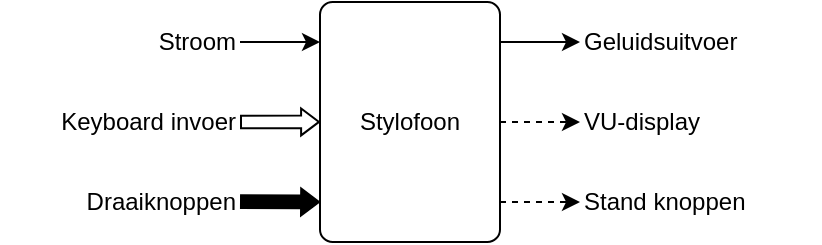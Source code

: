 <mxfile version="16.5.6" type="device" pages="2"><diagram id="CXAiaU7g_1fYf6GNwa4W" name="top-level"><mxGraphModel dx="463" dy="235" grid="1" gridSize="10" guides="1" tooltips="1" connect="1" arrows="1" fold="1" page="0" pageScale="1" pageWidth="1654" pageHeight="1169" background="#ffffff" math="0" shadow="0"><root><mxCell id="0"/><mxCell id="1" parent="0"/><mxCell id="qrh8sba8CN9Z8-7gvIo7-2" value="Stylofoon" style="rounded=1;whiteSpace=wrap;html=1;fontColor=#000000;strokeColor=#000000;fillColor=#FFFFFF;arcSize=7;" parent="1" vertex="1"><mxGeometry x="250" y="110" width="90" height="120" as="geometry"/></mxCell><mxCell id="qrh8sba8CN9Z8-7gvIo7-5" value="Keyboard invoer" style="text;html=1;strokeColor=none;fillColor=none;align=right;verticalAlign=middle;whiteSpace=wrap;rounded=0;fontColor=#000000;" parent="1" vertex="1"><mxGeometry x="90" y="160" width="120" height="20" as="geometry"/></mxCell><mxCell id="qrh8sba8CN9Z8-7gvIo7-6" value="Draaiknoppen" style="text;html=1;strokeColor=none;fillColor=none;align=right;verticalAlign=middle;whiteSpace=wrap;rounded=0;fontColor=#000000;" parent="1" vertex="1"><mxGeometry x="90" y="200" width="120" height="20" as="geometry"/></mxCell><mxCell id="qrh8sba8CN9Z8-7gvIo7-8" value="" style="shape=flexArrow;endArrow=classic;html=1;rounded=0;fontColor=#000000;strokeColor=#000000;exitX=1;exitY=0.5;exitDx=0;exitDy=0;width=6.369;endSize=2.65;endWidth=6.104;entryX=0;entryY=0.333;entryDx=0;entryDy=0;entryPerimeter=0;" parent="1" source="qrh8sba8CN9Z8-7gvIo7-5" edge="1"><mxGeometry width="50" height="50" relative="1" as="geometry"><mxPoint x="240" y="230" as="sourcePoint"/><mxPoint x="250" y="169.96" as="targetPoint"/></mxGeometry></mxCell><mxCell id="qrh8sba8CN9Z8-7gvIo7-10" value="" style="shape=flexArrow;endArrow=classic;html=1;rounded=0;fontColor=#000000;strokeColor=#000000;exitX=1;exitY=0.5;exitDx=0;exitDy=0;width=6.369;endSize=2.65;endWidth=6.104;entryX=0;entryY=0.667;entryDx=0;entryDy=0;entryPerimeter=0;fillColor=#000000;" parent="1" edge="1"><mxGeometry width="50" height="50" relative="1" as="geometry"><mxPoint x="210.0" y="209.78" as="sourcePoint"/><mxPoint x="250" y="210.04" as="targetPoint"/></mxGeometry></mxCell><mxCell id="qrh8sba8CN9Z8-7gvIo7-11" value="Geluidsuitvoer" style="text;html=1;strokeColor=none;fillColor=none;align=left;verticalAlign=middle;whiteSpace=wrap;rounded=0;fontColor=#000000;" parent="1" vertex="1"><mxGeometry x="380" y="120" width="120" height="20" as="geometry"/></mxCell><mxCell id="qrh8sba8CN9Z8-7gvIo7-12" value="VU-display" style="text;html=1;strokeColor=none;fillColor=none;align=left;verticalAlign=middle;whiteSpace=wrap;rounded=0;fontColor=#000000;" parent="1" vertex="1"><mxGeometry x="380" y="160" width="120" height="20" as="geometry"/></mxCell><mxCell id="qrh8sba8CN9Z8-7gvIo7-15" value="Stand knoppen" style="text;html=1;strokeColor=none;fillColor=none;align=left;verticalAlign=middle;whiteSpace=wrap;rounded=0;fontColor=#000000;" parent="1" vertex="1"><mxGeometry x="380" y="200" width="120" height="20" as="geometry"/></mxCell><mxCell id="qrh8sba8CN9Z8-7gvIo7-16" value="" style="endArrow=classic;html=1;rounded=0;fontColor=#000000;strokeColor=#000000;fillColor=#000000;entryX=0;entryY=0.5;entryDx=0;entryDy=0;exitX=1;exitY=0.167;exitDx=0;exitDy=0;exitPerimeter=0;" parent="1" source="qrh8sba8CN9Z8-7gvIo7-2" target="qrh8sba8CN9Z8-7gvIo7-11" edge="1"><mxGeometry width="50" height="50" relative="1" as="geometry"><mxPoint x="350" y="200" as="sourcePoint"/><mxPoint x="400" y="150" as="targetPoint"/></mxGeometry></mxCell><mxCell id="qrh8sba8CN9Z8-7gvIo7-18" value="" style="endArrow=classic;html=1;rounded=0;fontColor=#000000;strokeColor=#000000;fillColor=#000000;entryX=0;entryY=0.5;entryDx=0;entryDy=0;exitX=1;exitY=0.5;exitDx=0;exitDy=0;dashed=1;" parent="1" source="qrh8sba8CN9Z8-7gvIo7-2" target="qrh8sba8CN9Z8-7gvIo7-12" edge="1"><mxGeometry width="50" height="50" relative="1" as="geometry"><mxPoint x="350" y="170" as="sourcePoint"/><mxPoint x="370" y="170" as="targetPoint"/></mxGeometry></mxCell><mxCell id="qrh8sba8CN9Z8-7gvIo7-20" value="" style="endArrow=classic;html=1;rounded=0;fontColor=#000000;strokeColor=#000000;fillColor=#000000;entryX=0;entryY=0.5;entryDx=0;entryDy=0;exitX=1;exitY=0.833;exitDx=0;exitDy=0;exitPerimeter=0;dashed=1;" parent="1" source="qrh8sba8CN9Z8-7gvIo7-2" target="qrh8sba8CN9Z8-7gvIo7-15" edge="1"><mxGeometry width="50" height="50" relative="1" as="geometry"><mxPoint x="350" y="210" as="sourcePoint"/><mxPoint x="370" y="210" as="targetPoint"/></mxGeometry></mxCell><mxCell id="NJHgmT3vTMSUIE3-mSxT-1" value="Stroom" style="text;html=1;strokeColor=none;fillColor=none;align=right;verticalAlign=middle;whiteSpace=wrap;rounded=0;fontColor=#000000;" vertex="1" parent="1"><mxGeometry x="90" y="120" width="120" height="20" as="geometry"/></mxCell><mxCell id="NJHgmT3vTMSUIE3-mSxT-2" value="" style="endArrow=classic;html=1;rounded=0;fontColor=#000000;strokeColor=#000000;fillColor=#000000;exitX=1;exitY=0.5;exitDx=0;exitDy=0;entryX=0;entryY=0.167;entryDx=0;entryDy=0;entryPerimeter=0;" edge="1" parent="1" source="NJHgmT3vTMSUIE3-mSxT-1" target="qrh8sba8CN9Z8-7gvIo7-2"><mxGeometry width="50" height="50" relative="1" as="geometry"><mxPoint x="220" y="130" as="sourcePoint"/><mxPoint x="240" y="130" as="targetPoint"/></mxGeometry></mxCell></root></mxGraphModel></diagram><diagram id="KkUuUXUD8U2trlYYfMhd" name="level 2"><mxGraphModel dx="702" dy="486" grid="1" gridSize="10" guides="1" tooltips="1" connect="1" arrows="1" fold="1" page="0" pageScale="1" pageWidth="1654" pageHeight="1169" math="0" shadow="0"><root><mxCell id="8ruOD9V_Aks-1M0B5C2e-0"/><mxCell id="8ruOD9V_Aks-1M0B5C2e-1" parent="8ruOD9V_Aks-1M0B5C2e-0"/><mxCell id="PK7Iaao0IIeIsgbZCaRn-11" style="edgeStyle=orthogonalEdgeStyle;rounded=0;orthogonalLoop=1;jettySize=auto;html=1;exitX=1;exitY=0.5;exitDx=0;exitDy=0;entryX=0;entryY=0.5;entryDx=0;entryDy=0;strokeWidth=3;" edge="1" parent="8ruOD9V_Aks-1M0B5C2e-1" source="TVee5oXKfOcoxpqGso3R-0" target="TVee5oXKfOcoxpqGso3R-4"><mxGeometry relative="1" as="geometry"/></mxCell><mxCell id="TVee5oXKfOcoxpqGso3R-0" value="Versterker" style="rounded=1;whiteSpace=wrap;html=1;" vertex="1" parent="8ruOD9V_Aks-1M0B5C2e-1"><mxGeometry x="320" y="160" width="120" height="60" as="geometry"/></mxCell><mxCell id="PK7Iaao0IIeIsgbZCaRn-3" style="edgeStyle=orthogonalEdgeStyle;rounded=0;orthogonalLoop=1;jettySize=auto;html=1;exitX=1;exitY=0.5;exitDx=0;exitDy=0;entryX=0;entryY=0.5;entryDx=0;entryDy=0;strokeWidth=3;" edge="1" parent="8ruOD9V_Aks-1M0B5C2e-1" source="TVee5oXKfOcoxpqGso3R-1" target="PK7Iaao0IIeIsgbZCaRn-1"><mxGeometry relative="1" as="geometry"/></mxCell><mxCell id="TVee5oXKfOcoxpqGso3R-1" value="Arduino Uno&lt;br&gt;(synthesizer digitaal)" style="rounded=1;whiteSpace=wrap;html=1;" vertex="1" parent="8ruOD9V_Aks-1M0B5C2e-1"><mxGeometry y="160" width="120" height="60" as="geometry"/></mxCell><mxCell id="PK7Iaao0IIeIsgbZCaRn-4" style="edgeStyle=orthogonalEdgeStyle;rounded=0;orthogonalLoop=1;jettySize=auto;html=1;exitX=1;exitY=0.5;exitDx=0;exitDy=0;entryX=0;entryY=0.75;entryDx=0;entryDy=0;strokeWidth=3;" edge="1" parent="8ruOD9V_Aks-1M0B5C2e-1" source="TVee5oXKfOcoxpqGso3R-2" target="PK7Iaao0IIeIsgbZCaRn-1"><mxGeometry relative="1" as="geometry"/></mxCell><mxCell id="TVee5oXKfOcoxpqGso3R-2" value="555 timer circuit&lt;br&gt;(synthesizer analoog)" style="rounded=1;whiteSpace=wrap;html=1;" vertex="1" parent="8ruOD9V_Aks-1M0B5C2e-1"><mxGeometry y="240" width="120" height="60" as="geometry"/></mxCell><mxCell id="PK7Iaao0IIeIsgbZCaRn-9" style="edgeStyle=orthogonalEdgeStyle;rounded=0;orthogonalLoop=1;jettySize=auto;html=1;entryX=0;entryY=0.5;entryDx=0;entryDy=0;" edge="1" parent="8ruOD9V_Aks-1M0B5C2e-1" target="TVee5oXKfOcoxpqGso3R-1"><mxGeometry relative="1" as="geometry"><mxPoint x="-50" y="190" as="sourcePoint"/><Array as="points"><mxPoint x="-40" y="190"/></Array></mxGeometry></mxCell><mxCell id="PK7Iaao0IIeIsgbZCaRn-10" style="edgeStyle=orthogonalEdgeStyle;rounded=0;orthogonalLoop=1;jettySize=auto;html=1;entryX=0;entryY=0.5;entryDx=0;entryDy=0;" edge="1" parent="8ruOD9V_Aks-1M0B5C2e-1" target="TVee5oXKfOcoxpqGso3R-2"><mxGeometry relative="1" as="geometry"><mxPoint x="-60" y="190" as="sourcePoint"/><Array as="points"><mxPoint x="-20" y="190"/><mxPoint x="-20" y="270"/></Array></mxGeometry></mxCell><mxCell id="TVee5oXKfOcoxpqGso3R-4" value="VU-meter" style="rounded=1;whiteSpace=wrap;html=1;" vertex="1" parent="8ruOD9V_Aks-1M0B5C2e-1"><mxGeometry x="480" y="160" width="120" height="60" as="geometry"/></mxCell><mxCell id="PK7Iaao0IIeIsgbZCaRn-6" style="edgeStyle=orthogonalEdgeStyle;rounded=0;orthogonalLoop=1;jettySize=auto;html=1;entryX=0.5;entryY=0;entryDx=0;entryDy=0;" edge="1" parent="8ruOD9V_Aks-1M0B5C2e-1" target="TVee5oXKfOcoxpqGso3R-1"><mxGeometry relative="1" as="geometry"><mxPoint x="-60" y="130" as="sourcePoint"/><Array as="points"><mxPoint x="-40" y="130"/><mxPoint x="60" y="130"/></Array></mxGeometry></mxCell><mxCell id="PK7Iaao0IIeIsgbZCaRn-7" style="edgeStyle=orthogonalEdgeStyle;rounded=0;orthogonalLoop=1;jettySize=auto;html=1;entryX=0.5;entryY=0;entryDx=0;entryDy=0;" edge="1" parent="8ruOD9V_Aks-1M0B5C2e-1" target="PK7Iaao0IIeIsgbZCaRn-1"><mxGeometry relative="1" as="geometry"><mxPoint x="-60" y="130" as="sourcePoint"/><Array as="points"><mxPoint x="-40" y="130"/><mxPoint x="220" y="130"/></Array></mxGeometry></mxCell><mxCell id="PK7Iaao0IIeIsgbZCaRn-8" style="edgeStyle=orthogonalEdgeStyle;rounded=0;orthogonalLoop=1;jettySize=auto;html=1;entryX=0.5;entryY=0;entryDx=0;entryDy=0;" edge="1" parent="8ruOD9V_Aks-1M0B5C2e-1" target="TVee5oXKfOcoxpqGso3R-0"><mxGeometry relative="1" as="geometry"><mxPoint x="-60" y="130" as="sourcePoint"/><Array as="points"><mxPoint x="-40" y="130"/><mxPoint x="380" y="130"/></Array></mxGeometry></mxCell><mxCell id="PK7Iaao0IIeIsgbZCaRn-5" style="edgeStyle=orthogonalEdgeStyle;rounded=0;orthogonalLoop=1;jettySize=auto;html=1;exitX=1;exitY=0.5;exitDx=0;exitDy=0;entryX=0;entryY=0.5;entryDx=0;entryDy=0;strokeWidth=3;" edge="1" parent="8ruOD9V_Aks-1M0B5C2e-1" source="PK7Iaao0IIeIsgbZCaRn-1" target="TVee5oXKfOcoxpqGso3R-0"><mxGeometry relative="1" as="geometry"/></mxCell><mxCell id="PK7Iaao0IIeIsgbZCaRn-1" value="Mixer" style="rounded=1;whiteSpace=wrap;html=1;" vertex="1" parent="8ruOD9V_Aks-1M0B5C2e-1"><mxGeometry x="160" y="160" width="120" height="60" as="geometry"/></mxCell><mxCell id="PK7Iaao0IIeIsgbZCaRn-14" style="edgeStyle=orthogonalEdgeStyle;rounded=0;orthogonalLoop=1;jettySize=auto;html=1;exitX=1;exitY=0.75;exitDx=0;exitDy=0;strokeWidth=3;entryX=0.5;entryY=0;entryDx=0;entryDy=0;" edge="1" parent="8ruOD9V_Aks-1M0B5C2e-1" source="TVee5oXKfOcoxpqGso3R-0" target="ePDDxn0K7KFqs8_bVHYf-0"><mxGeometry relative="1" as="geometry"><mxPoint x="440" y="200" as="sourcePoint"/><mxPoint x="460" y="240" as="targetPoint"/><Array as="points"><mxPoint x="460" y="205"/></Array></mxGeometry></mxCell><mxCell id="I41aUhz51CpH_eLXpnqw-1" style="edgeStyle=orthogonalEdgeStyle;rounded=0;orthogonalLoop=1;jettySize=auto;html=1;entryX=0;entryY=0.5;entryDx=0;entryDy=0;strokeWidth=1;exitX=1;exitY=0.5;exitDx=0;exitDy=0;dashed=1;" edge="1" parent="8ruOD9V_Aks-1M0B5C2e-1" source="TVee5oXKfOcoxpqGso3R-4" target="s97i8gLM2LDSnUsuPmTe-0"><mxGeometry relative="1" as="geometry"><mxPoint x="610" y="190" as="sourcePoint"/><mxPoint x="640" y="189.8" as="targetPoint"/></mxGeometry></mxCell><mxCell id="I41aUhz51CpH_eLXpnqw-3" value="Draaiknoppen" style="text;html=1;strokeColor=none;fillColor=none;align=right;verticalAlign=middle;whiteSpace=wrap;rounded=0;" vertex="1" parent="8ruOD9V_Aks-1M0B5C2e-1"><mxGeometry x="-170" y="120" width="110" height="20" as="geometry"/></mxCell><mxCell id="I41aUhz51CpH_eLXpnqw-4" value="Keyboard invoer" style="text;html=1;strokeColor=none;fillColor=none;align=right;verticalAlign=middle;whiteSpace=wrap;rounded=0;" vertex="1" parent="8ruOD9V_Aks-1M0B5C2e-1"><mxGeometry x="-170" y="180" width="110" height="20" as="geometry"/></mxCell><mxCell id="ePDDxn0K7KFqs8_bVHYf-0" value="Geluidsuitvoer" style="text;html=1;strokeColor=none;fillColor=none;align=center;verticalAlign=middle;whiteSpace=wrap;rounded=0;" vertex="1" parent="8ruOD9V_Aks-1M0B5C2e-1"><mxGeometry x="400" y="240" width="120" height="20" as="geometry"/></mxCell><mxCell id="s97i8gLM2LDSnUsuPmTe-0" value="VU-display" style="text;html=1;strokeColor=none;fillColor=none;align=left;verticalAlign=middle;whiteSpace=wrap;rounded=0;" vertex="1" parent="8ruOD9V_Aks-1M0B5C2e-1"><mxGeometry x="640" y="180" width="120" height="20" as="geometry"/></mxCell><mxCell id="K-QNpB8kvXIQAyzSv4uE-0" style="edgeStyle=orthogonalEdgeStyle;rounded=0;orthogonalLoop=1;jettySize=auto;html=1;strokeWidth=1;dashed=1;entryX=0;entryY=0.5;entryDx=0;entryDy=0;" edge="1" parent="8ruOD9V_Aks-1M0B5C2e-1" target="K-QNpB8kvXIQAyzSv4uE-1"><mxGeometry relative="1" as="geometry"><mxPoint x="380" y="130" as="sourcePoint"/><mxPoint x="640" y="130" as="targetPoint"/></mxGeometry></mxCell><mxCell id="K-QNpB8kvXIQAyzSv4uE-1" value="Stand knoppen" style="text;html=1;strokeColor=none;fillColor=none;align=left;verticalAlign=middle;whiteSpace=wrap;rounded=0;" vertex="1" parent="8ruOD9V_Aks-1M0B5C2e-1"><mxGeometry x="440" y="120" width="120" height="20" as="geometry"/></mxCell></root></mxGraphModel></diagram></mxfile>